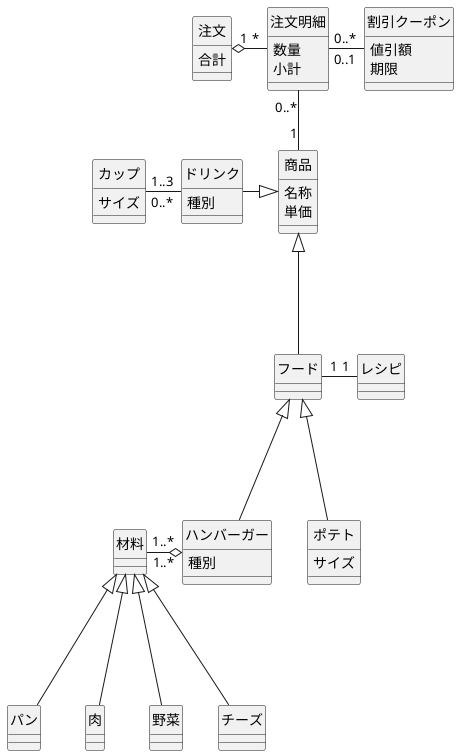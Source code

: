 @startuml AC_ハンバーガーショップ
'skinparam classAttributeIconSize 0
class 注文 {
合計
}
class 注文明細 {
数量
小計
} 
class 割引クーポン {
値引額
期限
}
class 商品 {
名称
単価
}
class カップ {
サイズ
}
class ドリンク {
種別
}
class フード {
}
class レシピ {
}
class 材料 {

}
class ハンバーガー {
種別
}
class ポテト {
サイズ
}
class パン {
}
class 肉 {
}
class 野菜 {
}
class チーズ {
}

注文 "1" o-right-"*" 注文明細
注文明細 "0..*"-down- "1" 商品
注文明細 "0..*"-right-"0..1" 割引クーポン
カップ "1..3"-right-"0..*" ドリンク
フード "1"-right-"1" レシピ
ハンバーガー "1..*" o-left-"1..*" 材料
商品  <|--left- ドリンク
商品  <|--down- フード
フード  <|--down- ハンバーガー
フード  <|--down- ポテト
材料  <|--down- パン
材料  <|--down- 肉
材料  <|--down- 野菜
材料  <|--down- チーズ




hide 注文 circle
hide 注文明細 circle
hide 割引クーポン circle
hide 商品 circle
hide カップ circle
hide ドリンク circle
hide フード circle
hide レシピ circle
hide 材料 circle
hide ハンバーガー circle
hide ポテト circle
hide パン circle
hide 肉 circle
hide 野菜 circle
hide チーズ circle

@enduml